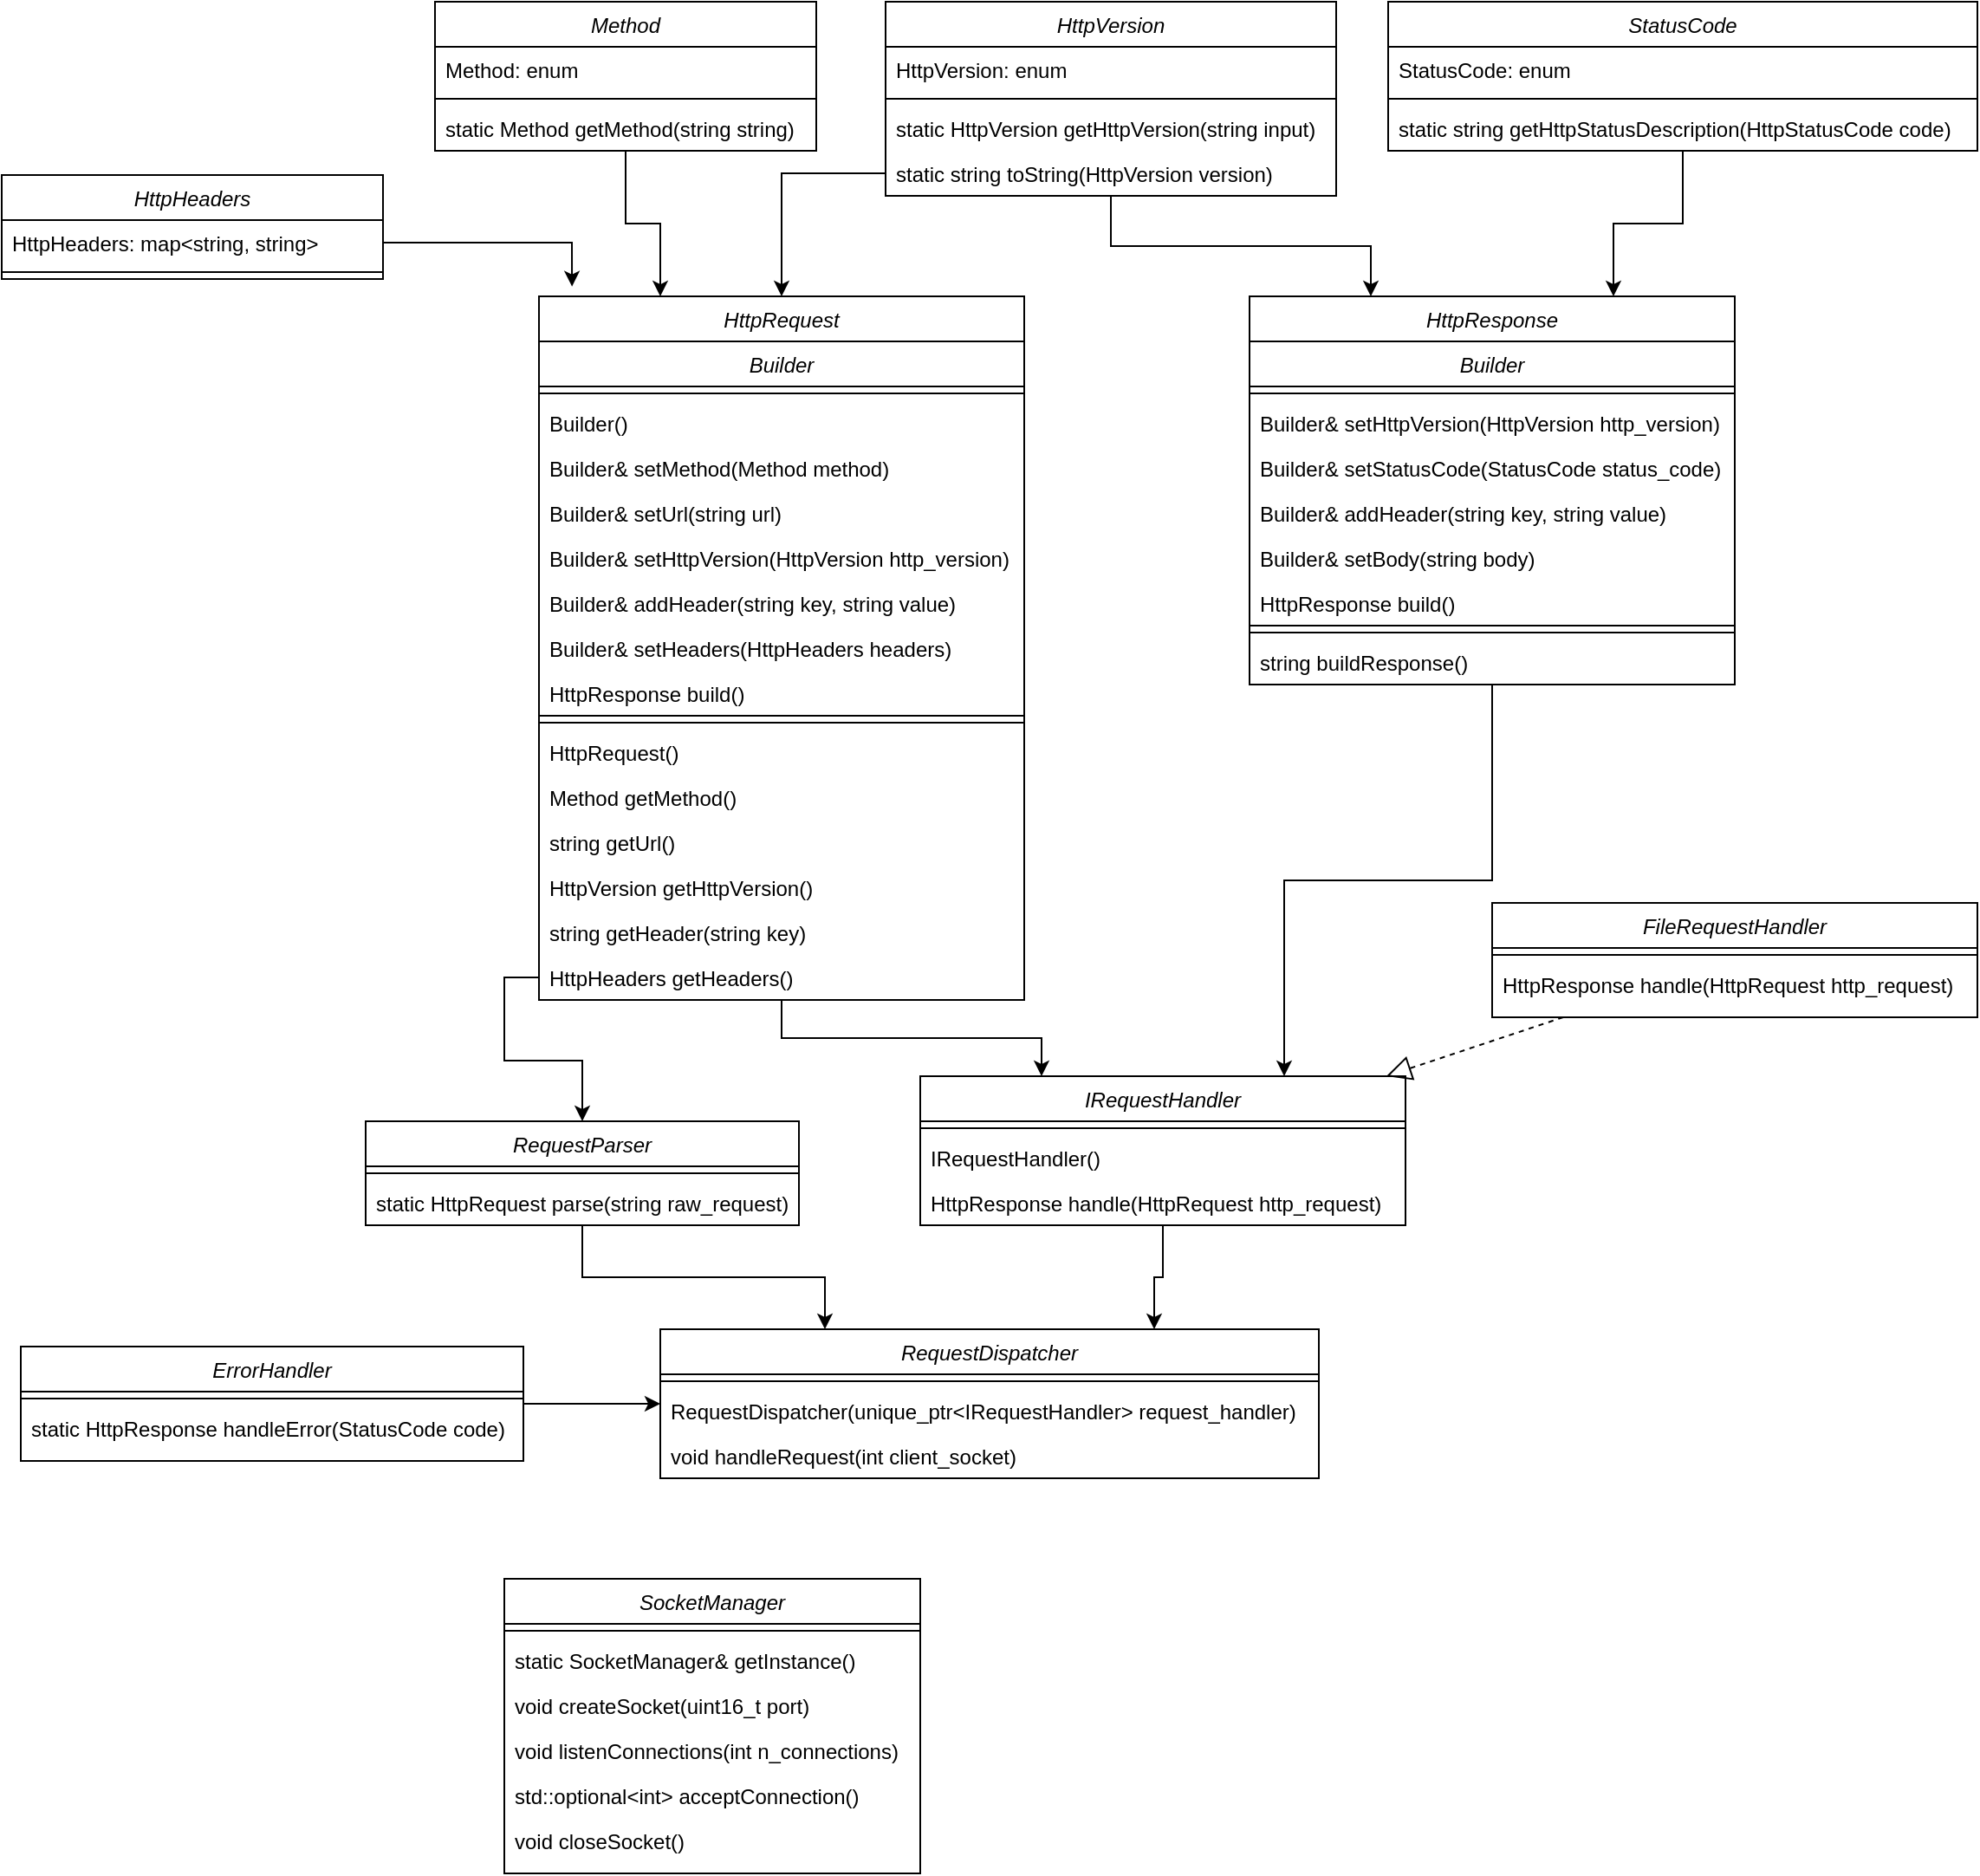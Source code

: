 <mxfile version="24.7.17">
  <diagram id="C5RBs43oDa-KdzZeNtuy" name="Page-1">
    <mxGraphModel dx="1042" dy="531" grid="1" gridSize="10" guides="1" tooltips="1" connect="1" arrows="1" fold="1" page="1" pageScale="1" pageWidth="1169" pageHeight="827" math="0" shadow="0">
      <root>
        <mxCell id="WIyWlLk6GJQsqaUBKTNV-0" />
        <mxCell id="WIyWlLk6GJQsqaUBKTNV-1" parent="WIyWlLk6GJQsqaUBKTNV-0" />
        <mxCell id="zkfFHV4jXpPFQw0GAbJ--0" value="SocketManager" style="swimlane;fontStyle=2;align=center;verticalAlign=top;childLayout=stackLayout;horizontal=1;startSize=26;horizontalStack=0;resizeParent=1;resizeLast=0;collapsible=1;marginBottom=0;rounded=0;shadow=0;strokeWidth=1;" parent="WIyWlLk6GJQsqaUBKTNV-1" vertex="1">
          <mxGeometry x="299" y="930" width="240" height="170" as="geometry">
            <mxRectangle x="230" y="140" width="160" height="26" as="alternateBounds" />
          </mxGeometry>
        </mxCell>
        <mxCell id="zkfFHV4jXpPFQw0GAbJ--4" value="" style="line;html=1;strokeWidth=1;align=left;verticalAlign=middle;spacingTop=-1;spacingLeft=3;spacingRight=3;rotatable=0;labelPosition=right;points=[];portConstraint=eastwest;" parent="zkfFHV4jXpPFQw0GAbJ--0" vertex="1">
          <mxGeometry y="26" width="240" height="8" as="geometry" />
        </mxCell>
        <mxCell id="zkfFHV4jXpPFQw0GAbJ--5" value="static SocketManager&amp; getInstance()" style="text;align=left;verticalAlign=top;spacingLeft=4;spacingRight=4;overflow=hidden;rotatable=0;points=[[0,0.5],[1,0.5]];portConstraint=eastwest;" parent="zkfFHV4jXpPFQw0GAbJ--0" vertex="1">
          <mxGeometry y="34" width="240" height="26" as="geometry" />
        </mxCell>
        <mxCell id="0Nce4asguJwAg-4bx_0n-0" value="void createSocket(uint16_t port)" style="text;align=left;verticalAlign=top;spacingLeft=4;spacingRight=4;overflow=hidden;rotatable=0;points=[[0,0.5],[1,0.5]];portConstraint=eastwest;" parent="zkfFHV4jXpPFQw0GAbJ--0" vertex="1">
          <mxGeometry y="60" width="240" height="26" as="geometry" />
        </mxCell>
        <mxCell id="EGtFK9P1O77gnGLV0rn0-0" value="void listenConnections(int n_connections)" style="text;align=left;verticalAlign=top;spacingLeft=4;spacingRight=4;overflow=hidden;rotatable=0;points=[[0,0.5],[1,0.5]];portConstraint=eastwest;" parent="zkfFHV4jXpPFQw0GAbJ--0" vertex="1">
          <mxGeometry y="86" width="240" height="26" as="geometry" />
        </mxCell>
        <mxCell id="EGtFK9P1O77gnGLV0rn0-2" value="std::optional&lt;int&gt; acceptConnection()" style="text;align=left;verticalAlign=top;spacingLeft=4;spacingRight=4;overflow=hidden;rotatable=0;points=[[0,0.5],[1,0.5]];portConstraint=eastwest;" parent="zkfFHV4jXpPFQw0GAbJ--0" vertex="1">
          <mxGeometry y="112" width="240" height="26" as="geometry" />
        </mxCell>
        <mxCell id="EGtFK9P1O77gnGLV0rn0-3" value="void closeSocket()" style="text;align=left;verticalAlign=top;spacingLeft=4;spacingRight=4;overflow=hidden;rotatable=0;points=[[0,0.5],[1,0.5]];portConstraint=eastwest;" parent="zkfFHV4jXpPFQw0GAbJ--0" vertex="1">
          <mxGeometry y="138" width="240" height="26" as="geometry" />
        </mxCell>
        <mxCell id="EGtFK9P1O77gnGLV0rn0-80" style="edgeStyle=orthogonalEdgeStyle;rounded=0;orthogonalLoop=1;jettySize=auto;html=1;entryX=0.25;entryY=0;entryDx=0;entryDy=0;" parent="WIyWlLk6GJQsqaUBKTNV-1" source="EGtFK9P1O77gnGLV0rn0-4" target="EGtFK9P1O77gnGLV0rn0-74" edge="1">
          <mxGeometry relative="1" as="geometry" />
        </mxCell>
        <mxCell id="EGtFK9P1O77gnGLV0rn0-4" value="RequestParser&#xa;" style="swimlane;fontStyle=2;align=center;verticalAlign=top;childLayout=stackLayout;horizontal=1;startSize=26;horizontalStack=0;resizeParent=1;resizeLast=0;collapsible=1;marginBottom=0;rounded=0;shadow=0;strokeWidth=1;" parent="WIyWlLk6GJQsqaUBKTNV-1" vertex="1">
          <mxGeometry x="219" y="666" width="250" height="60" as="geometry">
            <mxRectangle x="230" y="140" width="160" height="26" as="alternateBounds" />
          </mxGeometry>
        </mxCell>
        <mxCell id="EGtFK9P1O77gnGLV0rn0-5" value="" style="line;html=1;strokeWidth=1;align=left;verticalAlign=middle;spacingTop=-1;spacingLeft=3;spacingRight=3;rotatable=0;labelPosition=right;points=[];portConstraint=eastwest;" parent="EGtFK9P1O77gnGLV0rn0-4" vertex="1">
          <mxGeometry y="26" width="250" height="8" as="geometry" />
        </mxCell>
        <mxCell id="EGtFK9P1O77gnGLV0rn0-6" value="static HttpRequest parse(string raw_request);" style="text;align=left;verticalAlign=top;spacingLeft=4;spacingRight=4;overflow=hidden;rotatable=0;points=[[0,0.5],[1,0.5]];portConstraint=eastwest;" parent="EGtFK9P1O77gnGLV0rn0-4" vertex="1">
          <mxGeometry y="34" width="250" height="26" as="geometry" />
        </mxCell>
        <mxCell id="EGtFK9P1O77gnGLV0rn0-52" style="edgeStyle=orthogonalEdgeStyle;rounded=0;orthogonalLoop=1;jettySize=auto;html=1;entryX=0.25;entryY=0;entryDx=0;entryDy=0;" parent="WIyWlLk6GJQsqaUBKTNV-1" source="EGtFK9P1O77gnGLV0rn0-11" target="EGtFK9P1O77gnGLV0rn0-39" edge="1">
          <mxGeometry relative="1" as="geometry" />
        </mxCell>
        <mxCell id="EGtFK9P1O77gnGLV0rn0-11" value="Method" style="swimlane;fontStyle=2;align=center;verticalAlign=top;childLayout=stackLayout;horizontal=1;startSize=26;horizontalStack=0;resizeParent=1;resizeLast=0;collapsible=1;marginBottom=0;rounded=0;shadow=0;strokeWidth=1;" parent="WIyWlLk6GJQsqaUBKTNV-1" vertex="1">
          <mxGeometry x="259" y="20" width="220" height="86" as="geometry">
            <mxRectangle x="230" y="140" width="160" height="26" as="alternateBounds" />
          </mxGeometry>
        </mxCell>
        <mxCell id="EGtFK9P1O77gnGLV0rn0-14" value="Method: enum" style="text;align=left;verticalAlign=top;spacingLeft=4;spacingRight=4;overflow=hidden;rotatable=0;points=[[0,0.5],[1,0.5]];portConstraint=eastwest;" parent="EGtFK9P1O77gnGLV0rn0-11" vertex="1">
          <mxGeometry y="26" width="220" height="26" as="geometry" />
        </mxCell>
        <mxCell id="EGtFK9P1O77gnGLV0rn0-12" value="" style="line;html=1;strokeWidth=1;align=left;verticalAlign=middle;spacingTop=-1;spacingLeft=3;spacingRight=3;rotatable=0;labelPosition=right;points=[];portConstraint=eastwest;" parent="EGtFK9P1O77gnGLV0rn0-11" vertex="1">
          <mxGeometry y="52" width="220" height="8" as="geometry" />
        </mxCell>
        <mxCell id="EGtFK9P1O77gnGLV0rn0-13" value="static Method getMethod(string string)" style="text;align=left;verticalAlign=top;spacingLeft=4;spacingRight=4;overflow=hidden;rotatable=0;points=[[0,0.5],[1,0.5]];portConstraint=eastwest;" parent="EGtFK9P1O77gnGLV0rn0-11" vertex="1">
          <mxGeometry y="60" width="220" height="26" as="geometry" />
        </mxCell>
        <mxCell id="EGtFK9P1O77gnGLV0rn0-37" style="edgeStyle=orthogonalEdgeStyle;rounded=0;orthogonalLoop=1;jettySize=auto;html=1;entryX=0.25;entryY=0;entryDx=0;entryDy=0;" parent="WIyWlLk6GJQsqaUBKTNV-1" source="EGtFK9P1O77gnGLV0rn0-15" target="EGtFK9P1O77gnGLV0rn0-24" edge="1">
          <mxGeometry relative="1" as="geometry" />
        </mxCell>
        <mxCell id="EGtFK9P1O77gnGLV0rn0-15" value="HttpVersion" style="swimlane;fontStyle=2;align=center;verticalAlign=top;childLayout=stackLayout;horizontal=1;startSize=26;horizontalStack=0;resizeParent=1;resizeLast=0;collapsible=1;marginBottom=0;rounded=0;shadow=0;strokeWidth=1;" parent="WIyWlLk6GJQsqaUBKTNV-1" vertex="1">
          <mxGeometry x="519" y="20" width="260" height="112" as="geometry">
            <mxRectangle x="230" y="140" width="160" height="26" as="alternateBounds" />
          </mxGeometry>
        </mxCell>
        <mxCell id="EGtFK9P1O77gnGLV0rn0-16" value="HttpVersion: enum" style="text;align=left;verticalAlign=top;spacingLeft=4;spacingRight=4;overflow=hidden;rotatable=0;points=[[0,0.5],[1,0.5]];portConstraint=eastwest;" parent="EGtFK9P1O77gnGLV0rn0-15" vertex="1">
          <mxGeometry y="26" width="260" height="26" as="geometry" />
        </mxCell>
        <mxCell id="EGtFK9P1O77gnGLV0rn0-17" value="" style="line;html=1;strokeWidth=1;align=left;verticalAlign=middle;spacingTop=-1;spacingLeft=3;spacingRight=3;rotatable=0;labelPosition=right;points=[];portConstraint=eastwest;" parent="EGtFK9P1O77gnGLV0rn0-15" vertex="1">
          <mxGeometry y="52" width="260" height="8" as="geometry" />
        </mxCell>
        <mxCell id="EGtFK9P1O77gnGLV0rn0-18" value="static HttpVersion getHttpVersion(string input)" style="text;align=left;verticalAlign=top;spacingLeft=4;spacingRight=4;overflow=hidden;rotatable=0;points=[[0,0.5],[1,0.5]];portConstraint=eastwest;" parent="EGtFK9P1O77gnGLV0rn0-15" vertex="1">
          <mxGeometry y="60" width="260" height="26" as="geometry" />
        </mxCell>
        <mxCell id="EGtFK9P1O77gnGLV0rn0-19" value="static string toString(HttpVersion version)" style="text;align=left;verticalAlign=top;spacingLeft=4;spacingRight=4;overflow=hidden;rotatable=0;points=[[0,0.5],[1,0.5]];portConstraint=eastwest;" parent="EGtFK9P1O77gnGLV0rn0-15" vertex="1">
          <mxGeometry y="86" width="260" height="26" as="geometry" />
        </mxCell>
        <mxCell id="EGtFK9P1O77gnGLV0rn0-38" style="edgeStyle=orthogonalEdgeStyle;rounded=0;orthogonalLoop=1;jettySize=auto;html=1;entryX=0.75;entryY=0;entryDx=0;entryDy=0;" parent="WIyWlLk6GJQsqaUBKTNV-1" source="EGtFK9P1O77gnGLV0rn0-20" target="EGtFK9P1O77gnGLV0rn0-24" edge="1">
          <mxGeometry relative="1" as="geometry" />
        </mxCell>
        <mxCell id="EGtFK9P1O77gnGLV0rn0-20" value="StatusCode&#xa;" style="swimlane;fontStyle=2;align=center;verticalAlign=top;childLayout=stackLayout;horizontal=1;startSize=26;horizontalStack=0;resizeParent=1;resizeLast=0;collapsible=1;marginBottom=0;rounded=0;shadow=0;strokeWidth=1;" parent="WIyWlLk6GJQsqaUBKTNV-1" vertex="1">
          <mxGeometry x="809" y="20" width="340" height="86" as="geometry">
            <mxRectangle x="230" y="140" width="160" height="26" as="alternateBounds" />
          </mxGeometry>
        </mxCell>
        <mxCell id="EGtFK9P1O77gnGLV0rn0-21" value="StatusCode: enum" style="text;align=left;verticalAlign=top;spacingLeft=4;spacingRight=4;overflow=hidden;rotatable=0;points=[[0,0.5],[1,0.5]];portConstraint=eastwest;" parent="EGtFK9P1O77gnGLV0rn0-20" vertex="1">
          <mxGeometry y="26" width="340" height="26" as="geometry" />
        </mxCell>
        <mxCell id="EGtFK9P1O77gnGLV0rn0-22" value="" style="line;html=1;strokeWidth=1;align=left;verticalAlign=middle;spacingTop=-1;spacingLeft=3;spacingRight=3;rotatable=0;labelPosition=right;points=[];portConstraint=eastwest;" parent="EGtFK9P1O77gnGLV0rn0-20" vertex="1">
          <mxGeometry y="52" width="340" height="8" as="geometry" />
        </mxCell>
        <mxCell id="EGtFK9P1O77gnGLV0rn0-23" value="static string getHttpStatusDescription(HttpStatusCode code)" style="text;align=left;verticalAlign=top;spacingLeft=4;spacingRight=4;overflow=hidden;rotatable=0;points=[[0,0.5],[1,0.5]];portConstraint=eastwest;" parent="EGtFK9P1O77gnGLV0rn0-20" vertex="1">
          <mxGeometry y="60" width="340" height="26" as="geometry" />
        </mxCell>
        <mxCell id="EGtFK9P1O77gnGLV0rn0-72" style="edgeStyle=orthogonalEdgeStyle;rounded=0;orthogonalLoop=1;jettySize=auto;html=1;entryX=0.75;entryY=0;entryDx=0;entryDy=0;" parent="WIyWlLk6GJQsqaUBKTNV-1" source="EGtFK9P1O77gnGLV0rn0-24" target="EGtFK9P1O77gnGLV0rn0-63" edge="1">
          <mxGeometry relative="1" as="geometry" />
        </mxCell>
        <mxCell id="EGtFK9P1O77gnGLV0rn0-24" value="HttpResponse" style="swimlane;fontStyle=2;align=center;verticalAlign=top;childLayout=stackLayout;horizontal=1;startSize=26;horizontalStack=0;resizeParent=1;resizeLast=0;collapsible=1;marginBottom=0;rounded=0;shadow=0;strokeWidth=1;" parent="WIyWlLk6GJQsqaUBKTNV-1" vertex="1">
          <mxGeometry x="729" y="190" width="280" height="224" as="geometry">
            <mxRectangle x="230" y="140" width="160" height="26" as="alternateBounds" />
          </mxGeometry>
        </mxCell>
        <mxCell id="EGtFK9P1O77gnGLV0rn0-28" value="Builder" style="swimlane;fontStyle=2;align=center;verticalAlign=top;childLayout=stackLayout;horizontal=1;startSize=26;horizontalStack=0;resizeParent=1;resizeLast=0;collapsible=1;marginBottom=0;rounded=0;shadow=0;strokeWidth=1;" parent="EGtFK9P1O77gnGLV0rn0-24" vertex="1">
          <mxGeometry y="26" width="280" height="164" as="geometry">
            <mxRectangle y="26" width="220" height="26" as="alternateBounds" />
          </mxGeometry>
        </mxCell>
        <mxCell id="EGtFK9P1O77gnGLV0rn0-30" value="" style="line;html=1;strokeWidth=1;align=left;verticalAlign=middle;spacingTop=-1;spacingLeft=3;spacingRight=3;rotatable=0;labelPosition=right;points=[];portConstraint=eastwest;" parent="EGtFK9P1O77gnGLV0rn0-28" vertex="1">
          <mxGeometry y="26" width="280" height="8" as="geometry" />
        </mxCell>
        <mxCell id="EGtFK9P1O77gnGLV0rn0-31" value="Builder&amp; setHttpVersion(HttpVersion http_version)" style="text;align=left;verticalAlign=top;spacingLeft=4;spacingRight=4;overflow=hidden;rotatable=0;points=[[0,0.5],[1,0.5]];portConstraint=eastwest;" parent="EGtFK9P1O77gnGLV0rn0-28" vertex="1">
          <mxGeometry y="34" width="280" height="26" as="geometry" />
        </mxCell>
        <mxCell id="EGtFK9P1O77gnGLV0rn0-32" value="Builder&amp; setStatusCode(StatusCode status_code)" style="text;align=left;verticalAlign=top;spacingLeft=4;spacingRight=4;overflow=hidden;rotatable=0;points=[[0,0.5],[1,0.5]];portConstraint=eastwest;" parent="EGtFK9P1O77gnGLV0rn0-28" vertex="1">
          <mxGeometry y="60" width="280" height="26" as="geometry" />
        </mxCell>
        <mxCell id="EGtFK9P1O77gnGLV0rn0-33" value="Builder&amp; addHeader(string key, string value)" style="text;align=left;verticalAlign=top;spacingLeft=4;spacingRight=4;overflow=hidden;rotatable=0;points=[[0,0.5],[1,0.5]];portConstraint=eastwest;" parent="EGtFK9P1O77gnGLV0rn0-28" vertex="1">
          <mxGeometry y="86" width="280" height="26" as="geometry" />
        </mxCell>
        <mxCell id="EGtFK9P1O77gnGLV0rn0-34" value="Builder&amp; setBody(string body)" style="text;align=left;verticalAlign=top;spacingLeft=4;spacingRight=4;overflow=hidden;rotatable=0;points=[[0,0.5],[1,0.5]];portConstraint=eastwest;" parent="EGtFK9P1O77gnGLV0rn0-28" vertex="1">
          <mxGeometry y="112" width="280" height="26" as="geometry" />
        </mxCell>
        <mxCell id="EGtFK9P1O77gnGLV0rn0-35" value="HttpResponse build()" style="text;align=left;verticalAlign=top;spacingLeft=4;spacingRight=4;overflow=hidden;rotatable=0;points=[[0,0.5],[1,0.5]];portConstraint=eastwest;" parent="EGtFK9P1O77gnGLV0rn0-28" vertex="1">
          <mxGeometry y="138" width="280" height="26" as="geometry" />
        </mxCell>
        <mxCell id="EGtFK9P1O77gnGLV0rn0-26" value="" style="line;html=1;strokeWidth=1;align=left;verticalAlign=middle;spacingTop=-1;spacingLeft=3;spacingRight=3;rotatable=0;labelPosition=right;points=[];portConstraint=eastwest;" parent="EGtFK9P1O77gnGLV0rn0-24" vertex="1">
          <mxGeometry y="190" width="280" height="8" as="geometry" />
        </mxCell>
        <mxCell id="EGtFK9P1O77gnGLV0rn0-27" value="string buildResponse()" style="text;align=left;verticalAlign=top;spacingLeft=4;spacingRight=4;overflow=hidden;rotatable=0;points=[[0,0.5],[1,0.5]];portConstraint=eastwest;" parent="EGtFK9P1O77gnGLV0rn0-24" vertex="1">
          <mxGeometry y="198" width="280" height="26" as="geometry" />
        </mxCell>
        <mxCell id="EGtFK9P1O77gnGLV0rn0-73" style="edgeStyle=orthogonalEdgeStyle;rounded=0;orthogonalLoop=1;jettySize=auto;html=1;entryX=0.25;entryY=0;entryDx=0;entryDy=0;" parent="WIyWlLk6GJQsqaUBKTNV-1" source="EGtFK9P1O77gnGLV0rn0-39" target="EGtFK9P1O77gnGLV0rn0-63" edge="1">
          <mxGeometry relative="1" as="geometry" />
        </mxCell>
        <mxCell id="EGtFK9P1O77gnGLV0rn0-39" value="HttpRequest" style="swimlane;fontStyle=2;align=center;verticalAlign=top;childLayout=stackLayout;horizontal=1;startSize=26;horizontalStack=0;resizeParent=1;resizeLast=0;collapsible=1;marginBottom=0;rounded=0;shadow=0;strokeWidth=1;" parent="WIyWlLk6GJQsqaUBKTNV-1" vertex="1">
          <mxGeometry x="319" y="190" width="280" height="406" as="geometry">
            <mxRectangle x="230" y="140" width="160" height="26" as="alternateBounds" />
          </mxGeometry>
        </mxCell>
        <mxCell id="EGtFK9P1O77gnGLV0rn0-40" value="Builder" style="swimlane;fontStyle=2;align=center;verticalAlign=top;childLayout=stackLayout;horizontal=1;startSize=26;horizontalStack=0;resizeParent=1;resizeLast=0;collapsible=1;marginBottom=0;rounded=0;shadow=0;strokeWidth=1;" parent="EGtFK9P1O77gnGLV0rn0-39" vertex="1">
          <mxGeometry y="26" width="280" height="216" as="geometry">
            <mxRectangle y="26" width="220" height="26" as="alternateBounds" />
          </mxGeometry>
        </mxCell>
        <mxCell id="EGtFK9P1O77gnGLV0rn0-41" value="" style="line;html=1;strokeWidth=1;align=left;verticalAlign=middle;spacingTop=-1;spacingLeft=3;spacingRight=3;rotatable=0;labelPosition=right;points=[];portConstraint=eastwest;" parent="EGtFK9P1O77gnGLV0rn0-40" vertex="1">
          <mxGeometry y="26" width="280" height="8" as="geometry" />
        </mxCell>
        <mxCell id="EGtFK9P1O77gnGLV0rn0-42" value="Builder()" style="text;align=left;verticalAlign=top;spacingLeft=4;spacingRight=4;overflow=hidden;rotatable=0;points=[[0,0.5],[1,0.5]];portConstraint=eastwest;" parent="EGtFK9P1O77gnGLV0rn0-40" vertex="1">
          <mxGeometry y="34" width="280" height="26" as="geometry" />
        </mxCell>
        <mxCell id="EGtFK9P1O77gnGLV0rn0-43" value="Builder&amp; setMethod(Method method)" style="text;align=left;verticalAlign=top;spacingLeft=4;spacingRight=4;overflow=hidden;rotatable=0;points=[[0,0.5],[1,0.5]];portConstraint=eastwest;" parent="EGtFK9P1O77gnGLV0rn0-40" vertex="1">
          <mxGeometry y="60" width="280" height="26" as="geometry" />
        </mxCell>
        <mxCell id="EGtFK9P1O77gnGLV0rn0-50" value="Builder&amp; setUrl(string url)" style="text;align=left;verticalAlign=top;spacingLeft=4;spacingRight=4;overflow=hidden;rotatable=0;points=[[0,0.5],[1,0.5]];portConstraint=eastwest;" parent="EGtFK9P1O77gnGLV0rn0-40" vertex="1">
          <mxGeometry y="86" width="280" height="26" as="geometry" />
        </mxCell>
        <mxCell id="EGtFK9P1O77gnGLV0rn0-49" value="Builder&amp; setHttpVersion(HttpVersion http_version)" style="text;align=left;verticalAlign=top;spacingLeft=4;spacingRight=4;overflow=hidden;rotatable=0;points=[[0,0.5],[1,0.5]];portConstraint=eastwest;" parent="EGtFK9P1O77gnGLV0rn0-40" vertex="1">
          <mxGeometry y="112" width="280" height="26" as="geometry" />
        </mxCell>
        <mxCell id="EGtFK9P1O77gnGLV0rn0-44" value="Builder&amp; addHeader(string key, string value)" style="text;align=left;verticalAlign=top;spacingLeft=4;spacingRight=4;overflow=hidden;rotatable=0;points=[[0,0.5],[1,0.5]];portConstraint=eastwest;" parent="EGtFK9P1O77gnGLV0rn0-40" vertex="1">
          <mxGeometry y="138" width="280" height="26" as="geometry" />
        </mxCell>
        <mxCell id="EGtFK9P1O77gnGLV0rn0-45" value="Builder&amp; setHeaders(HttpHeaders headers)" style="text;align=left;verticalAlign=top;spacingLeft=4;spacingRight=4;overflow=hidden;rotatable=0;points=[[0,0.5],[1,0.5]];portConstraint=eastwest;" parent="EGtFK9P1O77gnGLV0rn0-40" vertex="1">
          <mxGeometry y="164" width="280" height="26" as="geometry" />
        </mxCell>
        <mxCell id="EGtFK9P1O77gnGLV0rn0-46" value="HttpResponse build()" style="text;align=left;verticalAlign=top;spacingLeft=4;spacingRight=4;overflow=hidden;rotatable=0;points=[[0,0.5],[1,0.5]];portConstraint=eastwest;" parent="EGtFK9P1O77gnGLV0rn0-40" vertex="1">
          <mxGeometry y="190" width="280" height="26" as="geometry" />
        </mxCell>
        <mxCell id="EGtFK9P1O77gnGLV0rn0-47" value="" style="line;html=1;strokeWidth=1;align=left;verticalAlign=middle;spacingTop=-1;spacingLeft=3;spacingRight=3;rotatable=0;labelPosition=right;points=[];portConstraint=eastwest;" parent="EGtFK9P1O77gnGLV0rn0-39" vertex="1">
          <mxGeometry y="242" width="280" height="8" as="geometry" />
        </mxCell>
        <mxCell id="EGtFK9P1O77gnGLV0rn0-48" value="HttpRequest()" style="text;align=left;verticalAlign=top;spacingLeft=4;spacingRight=4;overflow=hidden;rotatable=0;points=[[0,0.5],[1,0.5]];portConstraint=eastwest;" parent="EGtFK9P1O77gnGLV0rn0-39" vertex="1">
          <mxGeometry y="250" width="280" height="26" as="geometry" />
        </mxCell>
        <mxCell id="EGtFK9P1O77gnGLV0rn0-58" value="Method getMethod()" style="text;align=left;verticalAlign=top;spacingLeft=4;spacingRight=4;overflow=hidden;rotatable=0;points=[[0,0.5],[1,0.5]];portConstraint=eastwest;" parent="EGtFK9P1O77gnGLV0rn0-39" vertex="1">
          <mxGeometry y="276" width="280" height="26" as="geometry" />
        </mxCell>
        <mxCell id="EGtFK9P1O77gnGLV0rn0-59" value="string getUrl()" style="text;align=left;verticalAlign=top;spacingLeft=4;spacingRight=4;overflow=hidden;rotatable=0;points=[[0,0.5],[1,0.5]];portConstraint=eastwest;" parent="EGtFK9P1O77gnGLV0rn0-39" vertex="1">
          <mxGeometry y="302" width="280" height="26" as="geometry" />
        </mxCell>
        <mxCell id="EGtFK9P1O77gnGLV0rn0-60" value="HttpVersion getHttpVersion()" style="text;align=left;verticalAlign=top;spacingLeft=4;spacingRight=4;overflow=hidden;rotatable=0;points=[[0,0.5],[1,0.5]];portConstraint=eastwest;" parent="EGtFK9P1O77gnGLV0rn0-39" vertex="1">
          <mxGeometry y="328" width="280" height="26" as="geometry" />
        </mxCell>
        <mxCell id="EGtFK9P1O77gnGLV0rn0-61" value="string getHeader(string key)" style="text;align=left;verticalAlign=top;spacingLeft=4;spacingRight=4;overflow=hidden;rotatable=0;points=[[0,0.5],[1,0.5]];portConstraint=eastwest;" parent="EGtFK9P1O77gnGLV0rn0-39" vertex="1">
          <mxGeometry y="354" width="280" height="26" as="geometry" />
        </mxCell>
        <mxCell id="EGtFK9P1O77gnGLV0rn0-62" value="HttpHeaders getHeaders()" style="text;align=left;verticalAlign=top;spacingLeft=4;spacingRight=4;overflow=hidden;rotatable=0;points=[[0,0.5],[1,0.5]];portConstraint=eastwest;" parent="EGtFK9P1O77gnGLV0rn0-39" vertex="1">
          <mxGeometry y="380" width="280" height="26" as="geometry" />
        </mxCell>
        <mxCell id="EGtFK9P1O77gnGLV0rn0-51" style="edgeStyle=orthogonalEdgeStyle;rounded=0;orthogonalLoop=1;jettySize=auto;html=1;" parent="WIyWlLk6GJQsqaUBKTNV-1" source="EGtFK9P1O77gnGLV0rn0-19" target="EGtFK9P1O77gnGLV0rn0-39" edge="1">
          <mxGeometry relative="1" as="geometry">
            <mxPoint x="489" y="170" as="targetPoint" />
          </mxGeometry>
        </mxCell>
        <mxCell id="EGtFK9P1O77gnGLV0rn0-53" value="HttpHeaders" style="swimlane;fontStyle=2;align=center;verticalAlign=top;childLayout=stackLayout;horizontal=1;startSize=26;horizontalStack=0;resizeParent=1;resizeLast=0;collapsible=1;marginBottom=0;rounded=0;shadow=0;strokeWidth=1;" parent="WIyWlLk6GJQsqaUBKTNV-1" vertex="1">
          <mxGeometry x="9" y="120" width="220" height="60" as="geometry">
            <mxRectangle x="230" y="140" width="160" height="26" as="alternateBounds" />
          </mxGeometry>
        </mxCell>
        <mxCell id="EGtFK9P1O77gnGLV0rn0-54" value="HttpHeaders: map&lt;string, string&gt;" style="text;align=left;verticalAlign=top;spacingLeft=4;spacingRight=4;overflow=hidden;rotatable=0;points=[[0,0.5],[1,0.5]];portConstraint=eastwest;" parent="EGtFK9P1O77gnGLV0rn0-53" vertex="1">
          <mxGeometry y="26" width="220" height="26" as="geometry" />
        </mxCell>
        <mxCell id="EGtFK9P1O77gnGLV0rn0-55" value="" style="line;html=1;strokeWidth=1;align=left;verticalAlign=middle;spacingTop=-1;spacingLeft=3;spacingRight=3;rotatable=0;labelPosition=right;points=[];portConstraint=eastwest;" parent="EGtFK9P1O77gnGLV0rn0-53" vertex="1">
          <mxGeometry y="52" width="220" height="8" as="geometry" />
        </mxCell>
        <mxCell id="EGtFK9P1O77gnGLV0rn0-57" style="edgeStyle=orthogonalEdgeStyle;rounded=0;orthogonalLoop=1;jettySize=auto;html=1;entryX=0.068;entryY=-0.014;entryDx=0;entryDy=0;entryPerimeter=0;" parent="WIyWlLk6GJQsqaUBKTNV-1" source="EGtFK9P1O77gnGLV0rn0-54" target="EGtFK9P1O77gnGLV0rn0-39" edge="1">
          <mxGeometry relative="1" as="geometry" />
        </mxCell>
        <mxCell id="EGtFK9P1O77gnGLV0rn0-78" style="edgeStyle=orthogonalEdgeStyle;rounded=0;orthogonalLoop=1;jettySize=auto;html=1;entryX=0.75;entryY=0;entryDx=0;entryDy=0;" parent="WIyWlLk6GJQsqaUBKTNV-1" source="EGtFK9P1O77gnGLV0rn0-63" target="EGtFK9P1O77gnGLV0rn0-74" edge="1">
          <mxGeometry relative="1" as="geometry" />
        </mxCell>
        <mxCell id="EGtFK9P1O77gnGLV0rn0-63" value="IRequestHandler" style="swimlane;fontStyle=2;align=center;verticalAlign=top;childLayout=stackLayout;horizontal=1;startSize=26;horizontalStack=0;resizeParent=1;resizeLast=0;collapsible=1;marginBottom=0;rounded=0;shadow=0;strokeWidth=1;" parent="WIyWlLk6GJQsqaUBKTNV-1" vertex="1">
          <mxGeometry x="539" y="640" width="280" height="86" as="geometry">
            <mxRectangle x="230" y="140" width="160" height="26" as="alternateBounds" />
          </mxGeometry>
        </mxCell>
        <mxCell id="EGtFK9P1O77gnGLV0rn0-64" value="" style="line;html=1;strokeWidth=1;align=left;verticalAlign=middle;spacingTop=-1;spacingLeft=3;spacingRight=3;rotatable=0;labelPosition=right;points=[];portConstraint=eastwest;" parent="EGtFK9P1O77gnGLV0rn0-63" vertex="1">
          <mxGeometry y="26" width="280" height="8" as="geometry" />
        </mxCell>
        <mxCell id="EGtFK9P1O77gnGLV0rn0-66" value="IRequestHandler()" style="text;align=left;verticalAlign=top;spacingLeft=4;spacingRight=4;overflow=hidden;rotatable=0;points=[[0,0.5],[1,0.5]];portConstraint=eastwest;" parent="EGtFK9P1O77gnGLV0rn0-63" vertex="1">
          <mxGeometry y="34" width="280" height="26" as="geometry" />
        </mxCell>
        <mxCell id="EGtFK9P1O77gnGLV0rn0-65" value="HttpResponse handle(HttpRequest http_request)" style="text;align=left;verticalAlign=top;spacingLeft=4;spacingRight=4;overflow=hidden;rotatable=0;points=[[0,0.5],[1,0.5]];portConstraint=eastwest;" parent="EGtFK9P1O77gnGLV0rn0-63" vertex="1">
          <mxGeometry y="60" width="280" height="26" as="geometry" />
        </mxCell>
        <mxCell id="EGtFK9P1O77gnGLV0rn0-67" value="FileRequestHandler" style="swimlane;fontStyle=2;align=center;verticalAlign=top;childLayout=stackLayout;horizontal=1;startSize=26;horizontalStack=0;resizeParent=1;resizeLast=0;collapsible=1;marginBottom=0;rounded=0;shadow=0;strokeWidth=1;" parent="WIyWlLk6GJQsqaUBKTNV-1" vertex="1">
          <mxGeometry x="869" y="540" width="280" height="66" as="geometry">
            <mxRectangle x="230" y="140" width="160" height="26" as="alternateBounds" />
          </mxGeometry>
        </mxCell>
        <mxCell id="EGtFK9P1O77gnGLV0rn0-68" value="" style="line;html=1;strokeWidth=1;align=left;verticalAlign=middle;spacingTop=-1;spacingLeft=3;spacingRight=3;rotatable=0;labelPosition=right;points=[];portConstraint=eastwest;" parent="EGtFK9P1O77gnGLV0rn0-67" vertex="1">
          <mxGeometry y="26" width="280" height="8" as="geometry" />
        </mxCell>
        <mxCell id="EGtFK9P1O77gnGLV0rn0-70" value="HttpResponse handle(HttpRequest http_request)" style="text;align=left;verticalAlign=top;spacingLeft=4;spacingRight=4;overflow=hidden;rotatable=0;points=[[0,0.5],[1,0.5]];portConstraint=eastwest;" parent="EGtFK9P1O77gnGLV0rn0-67" vertex="1">
          <mxGeometry y="34" width="280" height="26" as="geometry" />
        </mxCell>
        <mxCell id="EGtFK9P1O77gnGLV0rn0-71" value="" style="endArrow=block;dashed=1;endFill=0;endSize=12;html=1;rounded=0;" parent="WIyWlLk6GJQsqaUBKTNV-1" source="EGtFK9P1O77gnGLV0rn0-67" target="EGtFK9P1O77gnGLV0rn0-63" edge="1">
          <mxGeometry width="160" relative="1" as="geometry">
            <mxPoint x="649" y="490" as="sourcePoint" />
            <mxPoint x="809" y="490" as="targetPoint" />
          </mxGeometry>
        </mxCell>
        <mxCell id="EGtFK9P1O77gnGLV0rn0-74" value="RequestDispatcher" style="swimlane;fontStyle=2;align=center;verticalAlign=top;childLayout=stackLayout;horizontal=1;startSize=26;horizontalStack=0;resizeParent=1;resizeLast=0;collapsible=1;marginBottom=0;rounded=0;shadow=0;strokeWidth=1;" parent="WIyWlLk6GJQsqaUBKTNV-1" vertex="1">
          <mxGeometry x="389" y="786" width="380" height="86" as="geometry">
            <mxRectangle x="230" y="140" width="160" height="26" as="alternateBounds" />
          </mxGeometry>
        </mxCell>
        <mxCell id="EGtFK9P1O77gnGLV0rn0-75" value="" style="line;html=1;strokeWidth=1;align=left;verticalAlign=middle;spacingTop=-1;spacingLeft=3;spacingRight=3;rotatable=0;labelPosition=right;points=[];portConstraint=eastwest;" parent="EGtFK9P1O77gnGLV0rn0-74" vertex="1">
          <mxGeometry y="26" width="380" height="8" as="geometry" />
        </mxCell>
        <mxCell id="EGtFK9P1O77gnGLV0rn0-76" value="RequestDispatcher(unique_ptr&lt;IRequestHandler&gt; request_handler)" style="text;align=left;verticalAlign=top;spacingLeft=4;spacingRight=4;overflow=hidden;rotatable=0;points=[[0,0.5],[1,0.5]];portConstraint=eastwest;" parent="EGtFK9P1O77gnGLV0rn0-74" vertex="1">
          <mxGeometry y="34" width="380" height="26" as="geometry" />
        </mxCell>
        <mxCell id="EGtFK9P1O77gnGLV0rn0-77" value="void handleRequest(int client_socket)" style="text;align=left;verticalAlign=top;spacingLeft=4;spacingRight=4;overflow=hidden;rotatable=0;points=[[0,0.5],[1,0.5]];portConstraint=eastwest;" parent="EGtFK9P1O77gnGLV0rn0-74" vertex="1">
          <mxGeometry y="60" width="380" height="26" as="geometry" />
        </mxCell>
        <mxCell id="EGtFK9P1O77gnGLV0rn0-79" style="edgeStyle=orthogonalEdgeStyle;rounded=0;orthogonalLoop=1;jettySize=auto;html=1;" parent="WIyWlLk6GJQsqaUBKTNV-1" source="EGtFK9P1O77gnGLV0rn0-62" target="EGtFK9P1O77gnGLV0rn0-4" edge="1">
          <mxGeometry relative="1" as="geometry" />
        </mxCell>
        <mxCell id="EGtFK9P1O77gnGLV0rn0-85" style="edgeStyle=orthogonalEdgeStyle;rounded=0;orthogonalLoop=1;jettySize=auto;html=1;" parent="WIyWlLk6GJQsqaUBKTNV-1" source="EGtFK9P1O77gnGLV0rn0-81" target="EGtFK9P1O77gnGLV0rn0-74" edge="1">
          <mxGeometry relative="1" as="geometry" />
        </mxCell>
        <mxCell id="EGtFK9P1O77gnGLV0rn0-81" value="ErrorHandler" style="swimlane;fontStyle=2;align=center;verticalAlign=top;childLayout=stackLayout;horizontal=1;startSize=26;horizontalStack=0;resizeParent=1;resizeLast=0;collapsible=1;marginBottom=0;rounded=0;shadow=0;strokeWidth=1;" parent="WIyWlLk6GJQsqaUBKTNV-1" vertex="1">
          <mxGeometry x="20" y="796" width="290" height="66" as="geometry">
            <mxRectangle x="230" y="140" width="160" height="26" as="alternateBounds" />
          </mxGeometry>
        </mxCell>
        <mxCell id="EGtFK9P1O77gnGLV0rn0-82" value="" style="line;html=1;strokeWidth=1;align=left;verticalAlign=middle;spacingTop=-1;spacingLeft=3;spacingRight=3;rotatable=0;labelPosition=right;points=[];portConstraint=eastwest;" parent="EGtFK9P1O77gnGLV0rn0-81" vertex="1">
          <mxGeometry y="26" width="290" height="8" as="geometry" />
        </mxCell>
        <mxCell id="EGtFK9P1O77gnGLV0rn0-83" value="static HttpResponse handleError(StatusCode code)" style="text;align=left;verticalAlign=top;spacingLeft=4;spacingRight=4;overflow=hidden;rotatable=0;points=[[0,0.5],[1,0.5]];portConstraint=eastwest;" parent="EGtFK9P1O77gnGLV0rn0-81" vertex="1">
          <mxGeometry y="34" width="290" height="26" as="geometry" />
        </mxCell>
      </root>
    </mxGraphModel>
  </diagram>
</mxfile>
